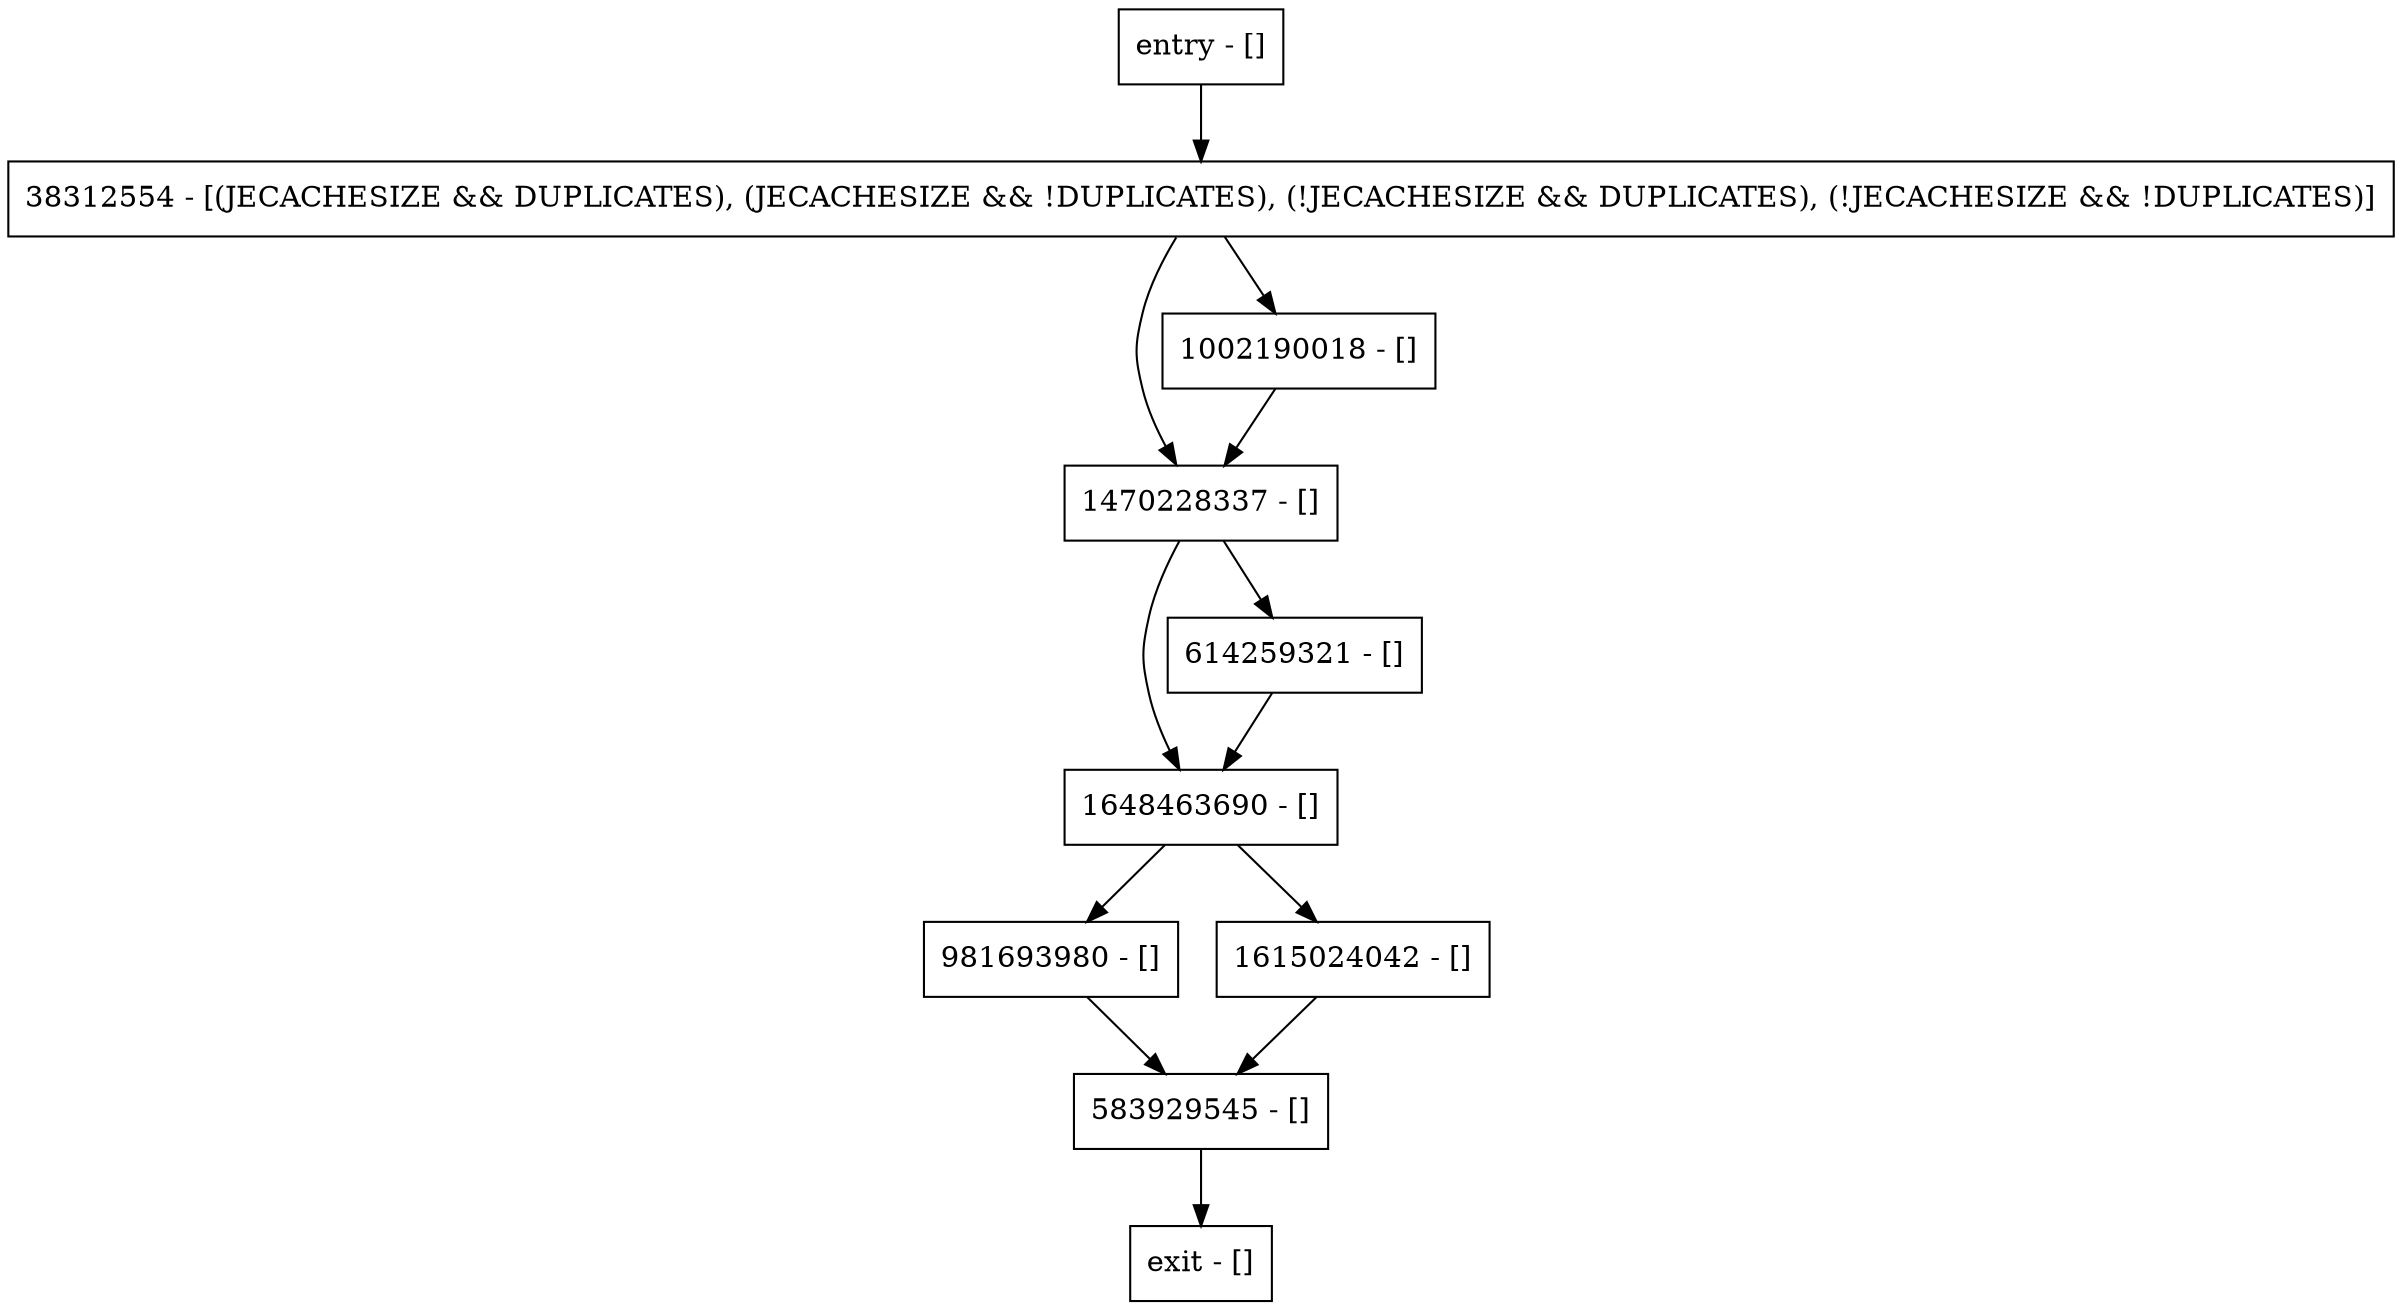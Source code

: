 digraph resetKeyComparator {
node [shape=record];
1648463690 [label="1648463690 - []"];
entry [label="entry - []"];
exit [label="exit - []"];
614259321 [label="614259321 - []"];
981693980 [label="981693980 - []"];
1470228337 [label="1470228337 - []"];
1615024042 [label="1615024042 - []"];
1002190018 [label="1002190018 - []"];
583929545 [label="583929545 - []"];
38312554 [label="38312554 - [(JECACHESIZE && DUPLICATES), (JECACHESIZE && !DUPLICATES), (!JECACHESIZE && DUPLICATES), (!JECACHESIZE && !DUPLICATES)]"];
entry;
exit;
1648463690 -> 981693980;
1648463690 -> 1615024042;
entry -> 38312554;
614259321 -> 1648463690;
981693980 -> 583929545;
1470228337 -> 1648463690;
1470228337 -> 614259321;
1615024042 -> 583929545;
1002190018 -> 1470228337;
583929545 -> exit;
38312554 -> 1470228337;
38312554 -> 1002190018;
}
